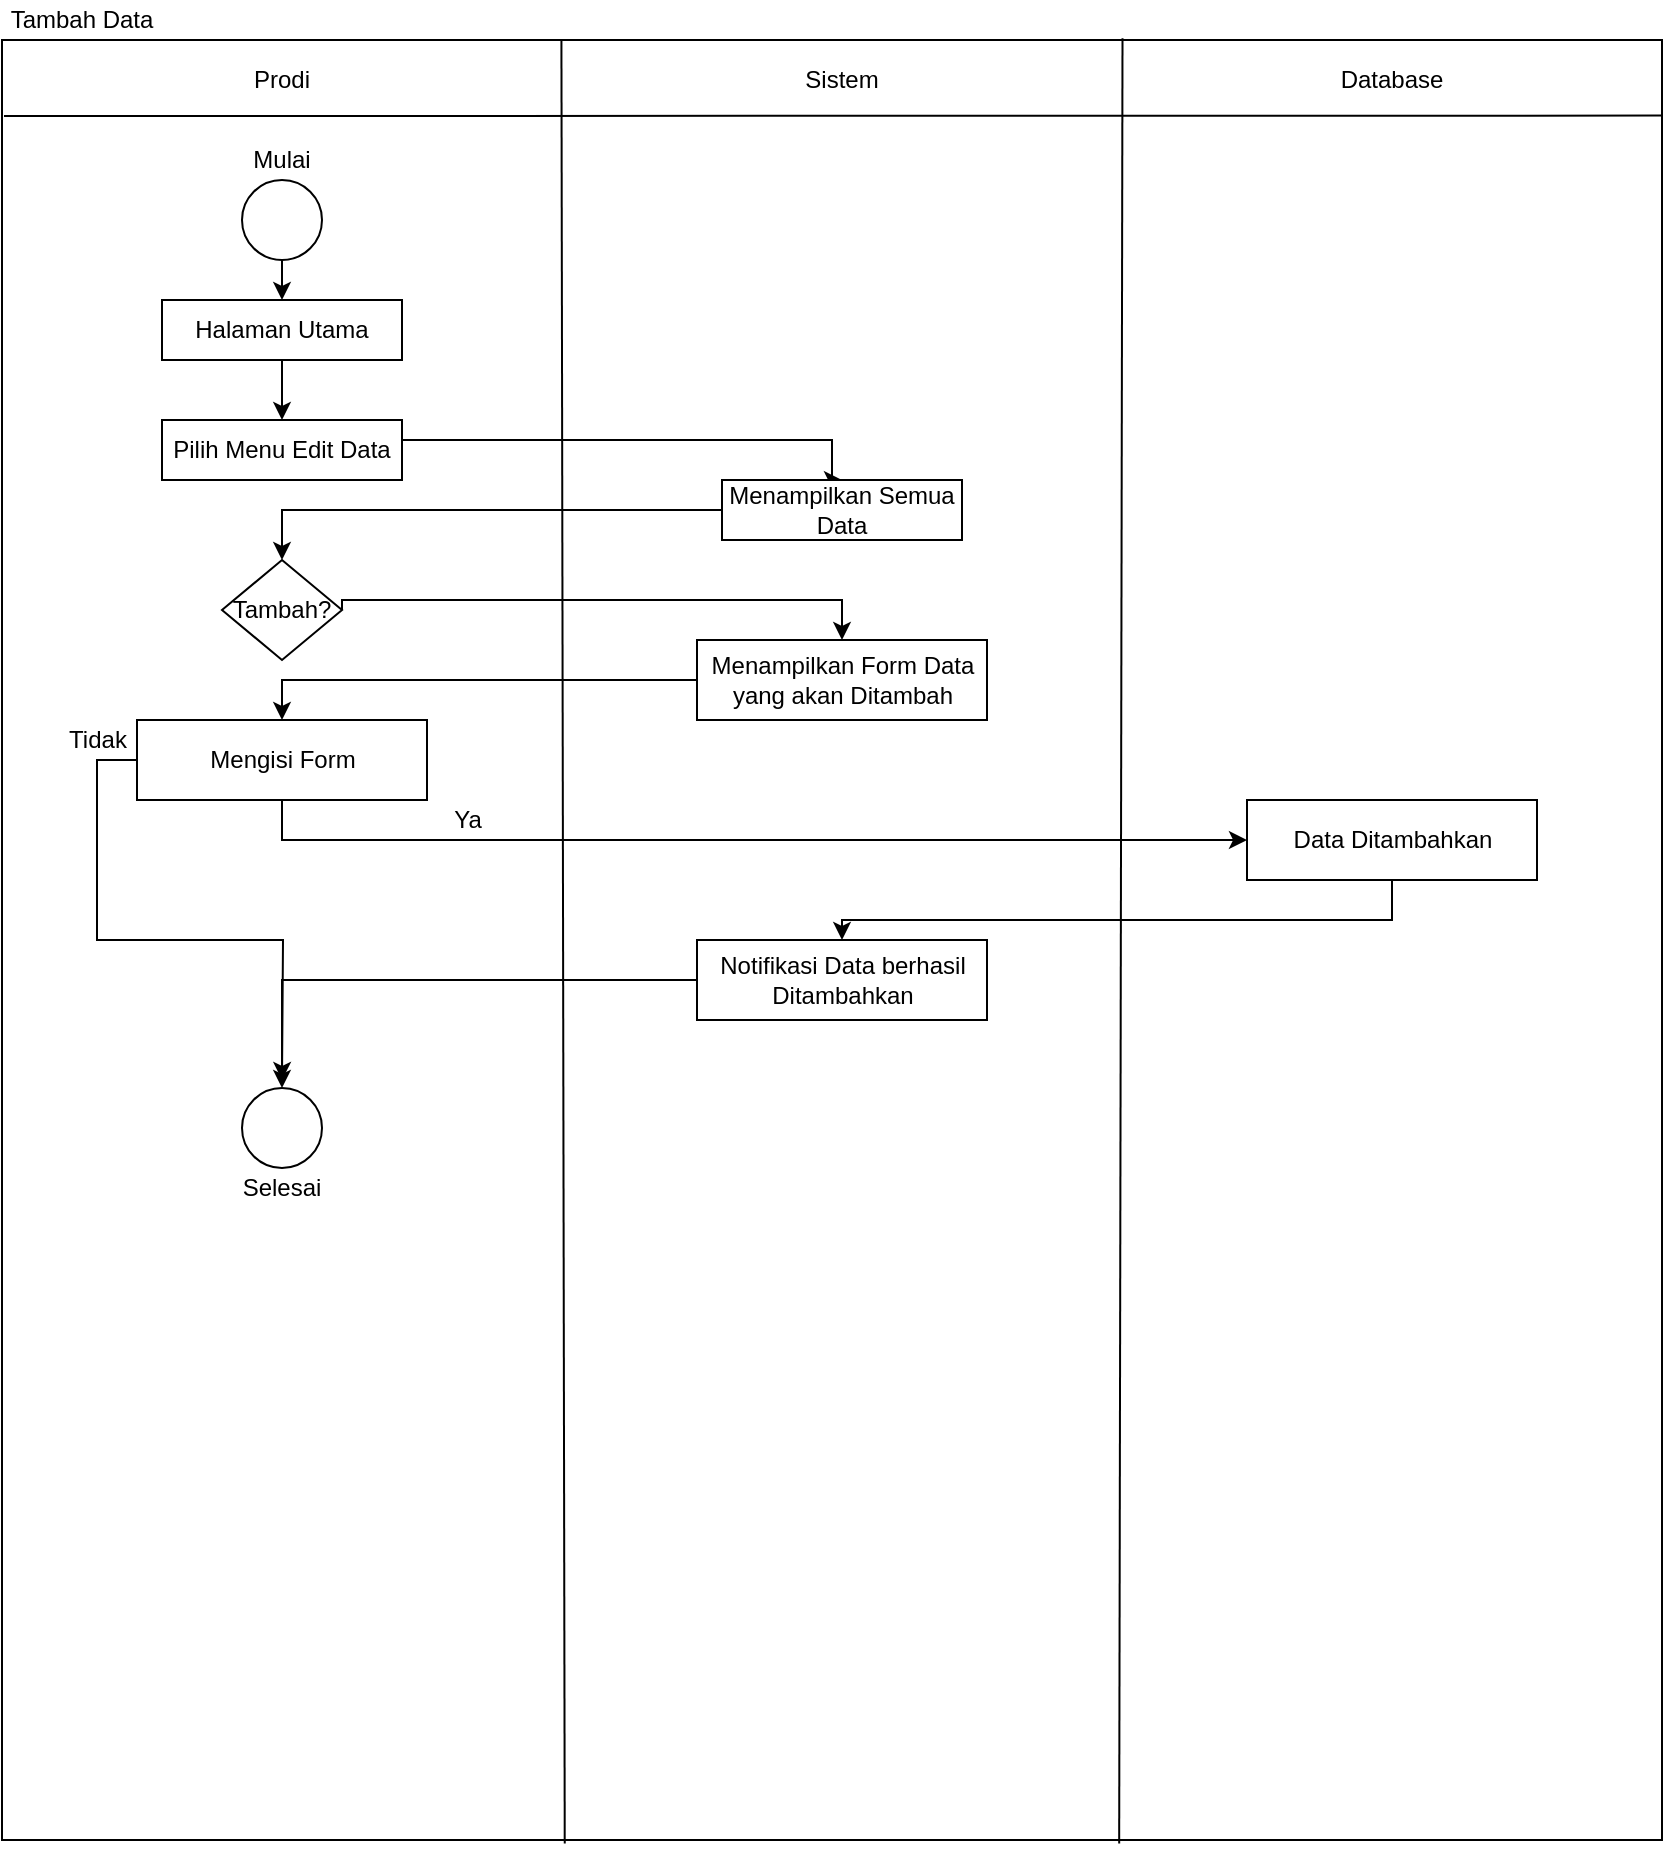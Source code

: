 <mxfile version="12.3.2" type="device" pages="1"><diagram id="8Og6-dXzh4evqWW0q460" name="Page-1"><mxGraphModel dx="1108" dy="451" grid="1" gridSize="10" guides="1" tooltips="1" connect="1" arrows="1" fold="1" page="1" pageScale="1" pageWidth="827" pageHeight="1169" math="0" shadow="0"><root><mxCell id="0"/><mxCell id="1" parent="0"/><mxCell id="DhBwv24Ak3Wbs7idkflF-1" value="" style="rounded=0;whiteSpace=wrap;html=1;" vertex="1" parent="1"><mxGeometry x="40" y="40" width="830" height="900" as="geometry"/></mxCell><mxCell id="DhBwv24Ak3Wbs7idkflF-2" value="" style="endArrow=none;html=1;entryX=1;entryY=0.042;entryDx=0;entryDy=0;entryPerimeter=0;" edge="1" parent="1" target="DhBwv24Ak3Wbs7idkflF-1"><mxGeometry width="50" height="50" relative="1" as="geometry"><mxPoint x="41" y="78" as="sourcePoint"/><mxPoint x="480" y="70" as="targetPoint"/></mxGeometry></mxCell><mxCell id="DhBwv24Ak3Wbs7idkflF-3" value="" style="endArrow=none;html=1;entryX=0.337;entryY=0;entryDx=0;entryDy=0;entryPerimeter=0;exitX=0.339;exitY=1.002;exitDx=0;exitDy=0;exitPerimeter=0;" edge="1" parent="1" source="DhBwv24Ak3Wbs7idkflF-1" target="DhBwv24Ak3Wbs7idkflF-1"><mxGeometry width="50" height="50" relative="1" as="geometry"><mxPoint x="220" y="200" as="sourcePoint"/><mxPoint x="270" y="150" as="targetPoint"/></mxGeometry></mxCell><mxCell id="DhBwv24Ak3Wbs7idkflF-4" value="" style="endArrow=none;html=1;entryX=0.675;entryY=-0.001;entryDx=0;entryDy=0;entryPerimeter=0;exitX=0.673;exitY=1.002;exitDx=0;exitDy=0;exitPerimeter=0;" edge="1" parent="1" source="DhBwv24Ak3Wbs7idkflF-1" target="DhBwv24Ak3Wbs7idkflF-1"><mxGeometry width="50" height="50" relative="1" as="geometry"><mxPoint x="600" y="930" as="sourcePoint"/><mxPoint x="600.21" y="50" as="targetPoint"/></mxGeometry></mxCell><mxCell id="DhBwv24Ak3Wbs7idkflF-5" value="Prodi" style="text;html=1;strokeColor=none;fillColor=none;align=center;verticalAlign=middle;whiteSpace=wrap;rounded=0;" vertex="1" parent="1"><mxGeometry x="40" y="40" width="280" height="40" as="geometry"/></mxCell><mxCell id="DhBwv24Ak3Wbs7idkflF-6" value="Sistem" style="text;html=1;strokeColor=none;fillColor=none;align=center;verticalAlign=middle;whiteSpace=wrap;rounded=0;" vertex="1" parent="1"><mxGeometry x="320" y="40" width="280" height="40" as="geometry"/></mxCell><mxCell id="DhBwv24Ak3Wbs7idkflF-7" value="Database" style="text;html=1;strokeColor=none;fillColor=none;align=center;verticalAlign=middle;whiteSpace=wrap;rounded=0;" vertex="1" parent="1"><mxGeometry x="600" y="40" width="270" height="40" as="geometry"/></mxCell><mxCell id="DhBwv24Ak3Wbs7idkflF-11" style="edgeStyle=orthogonalEdgeStyle;rounded=0;orthogonalLoop=1;jettySize=auto;html=1;exitX=0.5;exitY=1;exitDx=0;exitDy=0;entryX=0.5;entryY=0;entryDx=0;entryDy=0;" edge="1" parent="1" source="DhBwv24Ak3Wbs7idkflF-8" target="DhBwv24Ak3Wbs7idkflF-10"><mxGeometry relative="1" as="geometry"/></mxCell><mxCell id="DhBwv24Ak3Wbs7idkflF-8" value="" style="ellipse;whiteSpace=wrap;html=1;aspect=fixed;" vertex="1" parent="1"><mxGeometry x="160" y="110" width="40" height="40" as="geometry"/></mxCell><mxCell id="DhBwv24Ak3Wbs7idkflF-9" value="Mulai" style="text;html=1;strokeColor=none;fillColor=none;align=center;verticalAlign=middle;whiteSpace=wrap;rounded=0;" vertex="1" parent="1"><mxGeometry x="160" y="90" width="40" height="20" as="geometry"/></mxCell><mxCell id="DhBwv24Ak3Wbs7idkflF-13" style="edgeStyle=orthogonalEdgeStyle;rounded=0;orthogonalLoop=1;jettySize=auto;html=1;exitX=0.5;exitY=1;exitDx=0;exitDy=0;entryX=0.5;entryY=0;entryDx=0;entryDy=0;" edge="1" parent="1" source="DhBwv24Ak3Wbs7idkflF-10" target="DhBwv24Ak3Wbs7idkflF-12"><mxGeometry relative="1" as="geometry"/></mxCell><mxCell id="DhBwv24Ak3Wbs7idkflF-10" value="Halaman Utama" style="rounded=0;whiteSpace=wrap;html=1;" vertex="1" parent="1"><mxGeometry x="120" y="170" width="120" height="30" as="geometry"/></mxCell><mxCell id="DhBwv24Ak3Wbs7idkflF-15" style="edgeStyle=orthogonalEdgeStyle;rounded=0;orthogonalLoop=1;jettySize=auto;html=1;exitX=1;exitY=0.5;exitDx=0;exitDy=0;entryX=0.5;entryY=0;entryDx=0;entryDy=0;" edge="1" parent="1" source="DhBwv24Ak3Wbs7idkflF-12" target="DhBwv24Ak3Wbs7idkflF-14"><mxGeometry relative="1" as="geometry"><Array as="points"><mxPoint x="240" y="240"/><mxPoint x="455" y="240"/></Array></mxGeometry></mxCell><mxCell id="DhBwv24Ak3Wbs7idkflF-12" value="Pilih Menu Edit Data" style="rounded=0;whiteSpace=wrap;html=1;" vertex="1" parent="1"><mxGeometry x="120" y="230" width="120" height="30" as="geometry"/></mxCell><mxCell id="DhBwv24Ak3Wbs7idkflF-17" style="edgeStyle=orthogonalEdgeStyle;rounded=0;orthogonalLoop=1;jettySize=auto;html=1;exitX=0;exitY=0.5;exitDx=0;exitDy=0;entryX=0.5;entryY=0;entryDx=0;entryDy=0;" edge="1" parent="1" source="DhBwv24Ak3Wbs7idkflF-14" target="DhBwv24Ak3Wbs7idkflF-16"><mxGeometry relative="1" as="geometry"/></mxCell><mxCell id="DhBwv24Ak3Wbs7idkflF-14" value="Menampilkan Semua Data" style="rounded=0;whiteSpace=wrap;html=1;" vertex="1" parent="1"><mxGeometry x="400" y="260" width="120" height="30" as="geometry"/></mxCell><mxCell id="DhBwv24Ak3Wbs7idkflF-19" style="edgeStyle=orthogonalEdgeStyle;rounded=0;orthogonalLoop=1;jettySize=auto;html=1;exitX=1;exitY=0.5;exitDx=0;exitDy=0;entryX=0.5;entryY=0;entryDx=0;entryDy=0;" edge="1" parent="1" source="DhBwv24Ak3Wbs7idkflF-16" target="DhBwv24Ak3Wbs7idkflF-18"><mxGeometry relative="1" as="geometry"><Array as="points"><mxPoint x="210" y="320"/><mxPoint x="460" y="320"/></Array></mxGeometry></mxCell><mxCell id="DhBwv24Ak3Wbs7idkflF-16" value="Tambah?" style="rhombus;whiteSpace=wrap;html=1;" vertex="1" parent="1"><mxGeometry x="150" y="300" width="60" height="50" as="geometry"/></mxCell><mxCell id="DhBwv24Ak3Wbs7idkflF-21" style="edgeStyle=orthogonalEdgeStyle;rounded=0;orthogonalLoop=1;jettySize=auto;html=1;exitX=0;exitY=0.5;exitDx=0;exitDy=0;entryX=0.5;entryY=0;entryDx=0;entryDy=0;" edge="1" parent="1" source="DhBwv24Ak3Wbs7idkflF-18" target="DhBwv24Ak3Wbs7idkflF-20"><mxGeometry relative="1" as="geometry"/></mxCell><mxCell id="DhBwv24Ak3Wbs7idkflF-18" value="Menampilkan Form Data yang akan Ditambah" style="rounded=0;whiteSpace=wrap;html=1;" vertex="1" parent="1"><mxGeometry x="387.5" y="340" width="145" height="40" as="geometry"/></mxCell><mxCell id="DhBwv24Ak3Wbs7idkflF-23" style="edgeStyle=orthogonalEdgeStyle;rounded=0;orthogonalLoop=1;jettySize=auto;html=1;exitX=0.5;exitY=1;exitDx=0;exitDy=0;entryX=0;entryY=0.5;entryDx=0;entryDy=0;" edge="1" parent="1" source="DhBwv24Ak3Wbs7idkflF-20" target="DhBwv24Ak3Wbs7idkflF-22"><mxGeometry relative="1" as="geometry"/></mxCell><mxCell id="DhBwv24Ak3Wbs7idkflF-29" style="edgeStyle=orthogonalEdgeStyle;rounded=0;orthogonalLoop=1;jettySize=auto;html=1;exitX=0;exitY=0.5;exitDx=0;exitDy=0;" edge="1" parent="1" source="DhBwv24Ak3Wbs7idkflF-20"><mxGeometry relative="1" as="geometry"><mxPoint x="180" y="560" as="targetPoint"/></mxGeometry></mxCell><mxCell id="DhBwv24Ak3Wbs7idkflF-20" value="Mengisi Form" style="rounded=0;whiteSpace=wrap;html=1;" vertex="1" parent="1"><mxGeometry x="107.5" y="380" width="145" height="40" as="geometry"/></mxCell><mxCell id="DhBwv24Ak3Wbs7idkflF-25" style="edgeStyle=orthogonalEdgeStyle;rounded=0;orthogonalLoop=1;jettySize=auto;html=1;exitX=0.5;exitY=1;exitDx=0;exitDy=0;entryX=0.5;entryY=0;entryDx=0;entryDy=0;" edge="1" parent="1" source="DhBwv24Ak3Wbs7idkflF-22" target="DhBwv24Ak3Wbs7idkflF-24"><mxGeometry relative="1" as="geometry"><Array as="points"><mxPoint x="735" y="480"/><mxPoint x="460" y="480"/></Array></mxGeometry></mxCell><mxCell id="DhBwv24Ak3Wbs7idkflF-22" value="Data Ditambahkan" style="rounded=0;whiteSpace=wrap;html=1;" vertex="1" parent="1"><mxGeometry x="662.5" y="420" width="145" height="40" as="geometry"/></mxCell><mxCell id="DhBwv24Ak3Wbs7idkflF-28" style="edgeStyle=orthogonalEdgeStyle;rounded=0;orthogonalLoop=1;jettySize=auto;html=1;exitX=0;exitY=0.5;exitDx=0;exitDy=0;entryX=0.5;entryY=0;entryDx=0;entryDy=0;" edge="1" parent="1" source="DhBwv24Ak3Wbs7idkflF-24" target="DhBwv24Ak3Wbs7idkflF-26"><mxGeometry relative="1" as="geometry"/></mxCell><mxCell id="DhBwv24Ak3Wbs7idkflF-24" value="Notifikasi Data berhasil Ditambahkan" style="rounded=0;whiteSpace=wrap;html=1;" vertex="1" parent="1"><mxGeometry x="387.5" y="490" width="145" height="40" as="geometry"/></mxCell><mxCell id="DhBwv24Ak3Wbs7idkflF-26" value="" style="ellipse;whiteSpace=wrap;html=1;aspect=fixed;" vertex="1" parent="1"><mxGeometry x="160" y="564" width="40" height="40" as="geometry"/></mxCell><mxCell id="DhBwv24Ak3Wbs7idkflF-27" value="Selesai" style="text;html=1;strokeColor=none;fillColor=none;align=center;verticalAlign=middle;whiteSpace=wrap;rounded=0;" vertex="1" parent="1"><mxGeometry x="160" y="604" width="40" height="20" as="geometry"/></mxCell><mxCell id="DhBwv24Ak3Wbs7idkflF-30" value="Tidak" style="text;html=1;strokeColor=none;fillColor=none;align=center;verticalAlign=middle;whiteSpace=wrap;rounded=0;" vertex="1" parent="1"><mxGeometry x="68" y="380" width="40" height="20" as="geometry"/></mxCell><mxCell id="DhBwv24Ak3Wbs7idkflF-31" value="Ya" style="text;html=1;strokeColor=none;fillColor=none;align=center;verticalAlign=middle;whiteSpace=wrap;rounded=0;" vertex="1" parent="1"><mxGeometry x="252.5" y="420" width="40" height="20" as="geometry"/></mxCell><mxCell id="DhBwv24Ak3Wbs7idkflF-32" value="Tambah Data" style="text;html=1;strokeColor=none;fillColor=none;align=center;verticalAlign=middle;whiteSpace=wrap;rounded=0;" vertex="1" parent="1"><mxGeometry x="40" y="20" width="80" height="20" as="geometry"/></mxCell></root></mxGraphModel></diagram></mxfile>